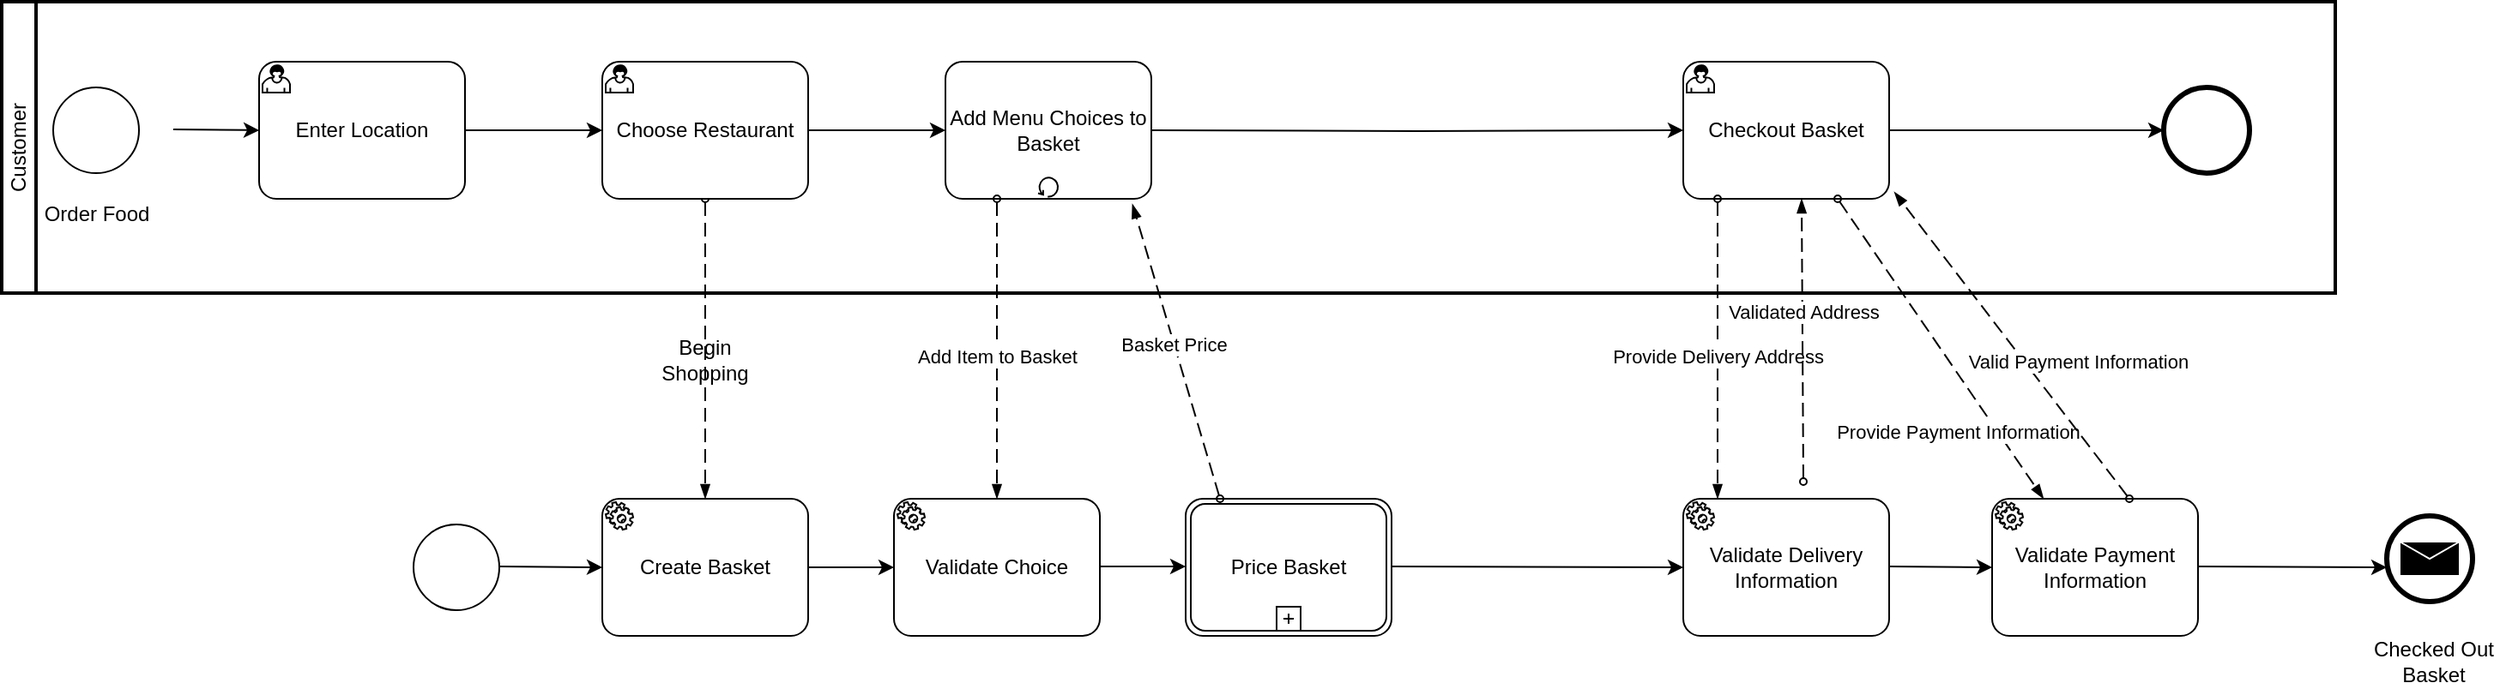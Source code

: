 <mxfile version="25.0.2">
  <diagram name="Page-1" id="tjj4VCvefGsz56QOC9vr">
    <mxGraphModel dx="1482" dy="907" grid="1" gridSize="10" guides="1" tooltips="1" connect="1" arrows="1" fold="1" page="1" pageScale="1" pageWidth="1169" pageHeight="827" math="0" shadow="0">
      <root>
        <mxCell id="0" />
        <mxCell id="1" parent="0" />
        <mxCell id="e5BOQkyTKUm1kVCU1h8l-1" value="" style="points=[[0.145,0.145,0],[0.5,0,0],[0.855,0.145,0],[1,0.5,0],[0.855,0.855,0],[0.5,1,0],[0.145,0.855,0],[0,0.5,0]];shape=mxgraph.bpmn.event;html=1;verticalLabelPosition=bottom;labelBackgroundColor=#ffffff;verticalAlign=top;align=center;perimeter=ellipsePerimeter;outlineConnect=0;aspect=fixed;outline=standard;symbol=general;" parent="1" vertex="1">
          <mxGeometry x="320" y="495" width="50" height="50" as="geometry" />
        </mxCell>
        <mxCell id="zOWWYS9Vp19foDimRFKk-1" value="Create Basket" style="points=[[0.25,0,0],[0.5,0,0],[0.75,0,0],[1,0.25,0],[1,0.5,0],[1,0.75,0],[0.75,1,0],[0.5,1,0],[0.25,1,0],[0,0.75,0],[0,0.5,0],[0,0.25,0]];shape=mxgraph.bpmn.task;whiteSpace=wrap;rectStyle=rounded;size=10;html=1;container=1;expand=0;collapsible=0;taskMarker=service;" vertex="1" parent="1">
          <mxGeometry x="430" y="480" width="120" height="80" as="geometry" />
        </mxCell>
        <mxCell id="zOWWYS9Vp19foDimRFKk-2" value="Customer" style="swimlane;html=1;startSize=20;fontStyle=0;collapsible=0;horizontal=0;swimlaneLine=1;swimlaneFillColor=#ffffff;strokeWidth=2;whiteSpace=wrap;" vertex="1" parent="1">
          <mxGeometry x="80" y="190" width="1360" height="170" as="geometry" />
        </mxCell>
        <mxCell id="zOWWYS9Vp19foDimRFKk-3" style="edgeStyle=orthogonalEdgeStyle;rounded=0;orthogonalLoop=1;jettySize=auto;html=1;entryX=0;entryY=0.5;entryDx=0;entryDy=0;entryPerimeter=0;" edge="1" parent="zOWWYS9Vp19foDimRFKk-2" target="zOWWYS9Vp19foDimRFKk-11">
          <mxGeometry relative="1" as="geometry">
            <mxPoint x="100" y="74.5" as="sourcePoint" />
            <mxPoint x="180" y="74.5" as="targetPoint" />
          </mxGeometry>
        </mxCell>
        <mxCell id="zOWWYS9Vp19foDimRFKk-8" value="" style="edgeStyle=orthogonalEdgeStyle;rounded=0;orthogonalLoop=1;jettySize=auto;html=1;" edge="1" parent="zOWWYS9Vp19foDimRFKk-2" source="zOWWYS9Vp19foDimRFKk-9">
          <mxGeometry relative="1" as="geometry">
            <mxPoint x="1260" y="75" as="targetPoint" />
          </mxGeometry>
        </mxCell>
        <mxCell id="zOWWYS9Vp19foDimRFKk-9" value="Checkout Basket" style="points=[[0.25,0,0],[0.5,0,0],[0.75,0,0],[1,0.25,0],[1,0.5,0],[1,0.75,0],[0.75,1,0],[0.5,1,0],[0.25,1,0],[0,0.75,0],[0,0.5,0],[0,0.25,0]];shape=mxgraph.bpmn.task;whiteSpace=wrap;rectStyle=rounded;size=10;html=1;container=1;expand=0;collapsible=0;taskMarker=user;" vertex="1" parent="zOWWYS9Vp19foDimRFKk-2">
          <mxGeometry x="980" y="35" width="120" height="80" as="geometry" />
        </mxCell>
        <mxCell id="zOWWYS9Vp19foDimRFKk-22" value="" style="points=[[0.145,0.145,0],[0.5,0,0],[0.855,0.145,0],[1,0.5,0],[0.855,0.855,0],[0.5,1,0],[0.145,0.855,0],[0,0.5,0]];shape=mxgraph.bpmn.event;html=1;verticalLabelPosition=bottom;labelBackgroundColor=#ffffff;verticalAlign=top;align=center;perimeter=ellipsePerimeter;outlineConnect=0;aspect=fixed;outline=end;symbol=terminate2;" vertex="1" parent="zOWWYS9Vp19foDimRFKk-2">
          <mxGeometry x="1260" y="50" width="50" height="50" as="geometry" />
        </mxCell>
        <mxCell id="zOWWYS9Vp19foDimRFKk-24" value="" style="dashed=1;dashPattern=8 4;endArrow=blockThin;endFill=1;startArrow=oval;startFill=0;endSize=6;startSize=4;html=1;rounded=0;entryX=0.5;entryY=0;entryDx=0;entryDy=0;entryPerimeter=0;" edge="1" parent="zOWWYS9Vp19foDimRFKk-2" target="zOWWYS9Vp19foDimRFKk-1">
          <mxGeometry width="160" relative="1" as="geometry">
            <mxPoint x="410" y="115" as="sourcePoint" />
            <mxPoint x="570" y="115" as="targetPoint" />
          </mxGeometry>
        </mxCell>
        <mxCell id="zOWWYS9Vp19foDimRFKk-4" value="" style="points=[[0.145,0.145,0],[0.5,0,0],[0.855,0.145,0],[1,0.5,0],[0.855,0.855,0],[0.5,1,0],[0.145,0.855,0],[0,0.5,0]];shape=mxgraph.bpmn.event;html=1;verticalLabelPosition=bottom;labelBackgroundColor=#ffffff;verticalAlign=top;align=center;perimeter=ellipsePerimeter;outlineConnect=0;aspect=fixed;outline=standard;symbol=general;" vertex="1" parent="1">
          <mxGeometry x="110" y="240" width="50" height="50" as="geometry" />
        </mxCell>
        <mxCell id="zOWWYS9Vp19foDimRFKk-5" value="" style="edgeStyle=orthogonalEdgeStyle;rounded=0;orthogonalLoop=1;jettySize=auto;html=1;" edge="1" parent="1" source="zOWWYS9Vp19foDimRFKk-6">
          <mxGeometry relative="1" as="geometry">
            <mxPoint x="630" y="265" as="targetPoint" />
          </mxGeometry>
        </mxCell>
        <mxCell id="zOWWYS9Vp19foDimRFKk-6" value="Choose Restaurant" style="points=[[0.25,0,0],[0.5,0,0],[0.75,0,0],[1,0.25,0],[1,0.5,0],[1,0.75,0],[0.75,1,0],[0.5,1,0],[0.25,1,0],[0,0.75,0],[0,0.5,0],[0,0.25,0]];shape=mxgraph.bpmn.task;whiteSpace=wrap;rectStyle=rounded;size=10;html=1;container=1;expand=0;collapsible=0;taskMarker=user;" vertex="1" parent="1">
          <mxGeometry x="430" y="225" width="120" height="80" as="geometry" />
        </mxCell>
        <mxCell id="zOWWYS9Vp19foDimRFKk-7" value="" style="edgeStyle=orthogonalEdgeStyle;rounded=0;orthogonalLoop=1;jettySize=auto;html=1;" edge="1" parent="1" target="zOWWYS9Vp19foDimRFKk-9">
          <mxGeometry relative="1" as="geometry">
            <mxPoint x="750" y="265" as="sourcePoint" />
          </mxGeometry>
        </mxCell>
        <mxCell id="zOWWYS9Vp19foDimRFKk-10" value="Add Menu Choices to Basket" style="points=[[0.25,0,0],[0.5,0,0],[0.75,0,0],[1,0.25,0],[1,0.5,0],[1,0.75,0],[0.75,1,0],[0.5,1,0],[0.25,1,0],[0,0.75,0],[0,0.5,0],[0,0.25,0]];shape=mxgraph.bpmn.task;whiteSpace=wrap;rectStyle=rounded;size=10;html=1;container=1;expand=0;collapsible=0;taskMarker=abstract;isLoopStandard=1;" vertex="1" parent="1">
          <mxGeometry x="630" y="225" width="120" height="80" as="geometry" />
        </mxCell>
        <mxCell id="zOWWYS9Vp19foDimRFKk-11" value="Enter Location" style="points=[[0.25,0,0],[0.5,0,0],[0.75,0,0],[1,0.25,0],[1,0.5,0],[1,0.75,0],[0.75,1,0],[0.5,1,0],[0.25,1,0],[0,0.75,0],[0,0.5,0],[0,0.25,0]];shape=mxgraph.bpmn.task;whiteSpace=wrap;rectStyle=rounded;size=10;html=1;container=1;expand=0;collapsible=0;taskMarker=user;" vertex="1" parent="1">
          <mxGeometry x="230" y="225" width="120" height="80" as="geometry" />
        </mxCell>
        <mxCell id="zOWWYS9Vp19foDimRFKk-12" style="edgeStyle=orthogonalEdgeStyle;rounded=0;orthogonalLoop=1;jettySize=auto;html=1;entryX=0;entryY=0.5;entryDx=0;entryDy=0;entryPerimeter=0;" edge="1" parent="1" source="zOWWYS9Vp19foDimRFKk-11" target="zOWWYS9Vp19foDimRFKk-6">
          <mxGeometry relative="1" as="geometry" />
        </mxCell>
        <mxCell id="zOWWYS9Vp19foDimRFKk-14" value="Order Food" style="text;html=1;align=center;verticalAlign=middle;whiteSpace=wrap;rounded=0;" vertex="1" parent="1">
          <mxGeometry x="97.5" y="299" width="75" height="30" as="geometry" />
        </mxCell>
        <mxCell id="zOWWYS9Vp19foDimRFKk-16" value="Validate Choice" style="points=[[0.25,0,0],[0.5,0,0],[0.75,0,0],[1,0.25,0],[1,0.5,0],[1,0.75,0],[0.75,1,0],[0.5,1,0],[0.25,1,0],[0,0.75,0],[0,0.5,0],[0,0.25,0]];shape=mxgraph.bpmn.task;whiteSpace=wrap;rectStyle=rounded;size=10;html=1;container=1;expand=0;collapsible=0;taskMarker=service;" vertex="1" parent="1">
          <mxGeometry x="600" y="480" width="120" height="80" as="geometry" />
        </mxCell>
        <mxCell id="zOWWYS9Vp19foDimRFKk-17" value="Price Basket" style="points=[[0.25,0,0],[0.5,0,0],[0.75,0,0],[1,0.25,0],[1,0.5,0],[1,0.75,0],[0.75,1,0],[0.5,1,0],[0.25,1,0],[0,0.75,0],[0,0.5,0],[0,0.25,0]];shape=mxgraph.bpmn.task;whiteSpace=wrap;rectStyle=rounded;size=10;html=1;container=1;expand=0;collapsible=0;taskMarker=abstract;bpmnShapeType=transaction;isLoopSub=1;" vertex="1" parent="1">
          <mxGeometry x="770" y="480" width="120" height="80" as="geometry" />
        </mxCell>
        <mxCell id="zOWWYS9Vp19foDimRFKk-18" value="Validate Delivery Information" style="points=[[0.25,0,0],[0.5,0,0],[0.75,0,0],[1,0.25,0],[1,0.5,0],[1,0.75,0],[0.75,1,0],[0.5,1,0],[0.25,1,0],[0,0.75,0],[0,0.5,0],[0,0.25,0]];shape=mxgraph.bpmn.task;whiteSpace=wrap;rectStyle=rounded;size=10;html=1;container=1;expand=0;collapsible=0;taskMarker=service;" vertex="1" parent="1">
          <mxGeometry x="1060" y="480" width="120" height="80" as="geometry" />
        </mxCell>
        <mxCell id="zOWWYS9Vp19foDimRFKk-19" value="Validate Payment Information" style="points=[[0.25,0,0],[0.5,0,0],[0.75,0,0],[1,0.25,0],[1,0.5,0],[1,0.75,0],[0.75,1,0],[0.5,1,0],[0.25,1,0],[0,0.75,0],[0,0.5,0],[0,0.25,0]];shape=mxgraph.bpmn.task;whiteSpace=wrap;rectStyle=rounded;size=10;html=1;container=1;expand=0;collapsible=0;taskMarker=service;" vertex="1" parent="1">
          <mxGeometry x="1240" y="480" width="120" height="80" as="geometry" />
        </mxCell>
        <mxCell id="zOWWYS9Vp19foDimRFKk-20" value="" style="points=[[0.145,0.145,0],[0.5,0,0],[0.855,0.145,0],[1,0.5,0],[0.855,0.855,0],[0.5,1,0],[0.145,0.855,0],[0,0.5,0]];shape=mxgraph.bpmn.event;html=1;verticalLabelPosition=bottom;labelBackgroundColor=#ffffff;verticalAlign=top;align=center;perimeter=ellipsePerimeter;outlineConnect=0;aspect=fixed;outline=end;symbol=message;" vertex="1" parent="1">
          <mxGeometry x="1470" y="490" width="50" height="50" as="geometry" />
        </mxCell>
        <mxCell id="zOWWYS9Vp19foDimRFKk-15" value="Checked Out Basket" style="text;html=1;align=center;verticalAlign=middle;whiteSpace=wrap;rounded=0;" vertex="1" parent="1">
          <mxGeometry x="1460" y="560" width="75" height="30" as="geometry" />
        </mxCell>
        <mxCell id="zOWWYS9Vp19foDimRFKk-23" value="" style="dashed=1;dashPattern=8 4;endArrow=blockThin;endFill=1;startArrow=oval;startFill=0;endSize=6;startSize=4;html=1;rounded=0;exitX=0.25;exitY=1;exitDx=0;exitDy=0;exitPerimeter=0;entryX=0.5;entryY=0;entryDx=0;entryDy=0;entryPerimeter=0;" edge="1" parent="1" source="zOWWYS9Vp19foDimRFKk-10" target="zOWWYS9Vp19foDimRFKk-16">
          <mxGeometry width="160" relative="1" as="geometry">
            <mxPoint x="630" y="470" as="sourcePoint" />
            <mxPoint x="790" y="470" as="targetPoint" />
          </mxGeometry>
        </mxCell>
        <mxCell id="zOWWYS9Vp19foDimRFKk-26" value="Add Item to Basket" style="edgeLabel;html=1;align=center;verticalAlign=middle;resizable=0;points=[];" vertex="1" connectable="0" parent="zOWWYS9Vp19foDimRFKk-23">
          <mxGeometry x="0.051" relative="1" as="geometry">
            <mxPoint as="offset" />
          </mxGeometry>
        </mxCell>
        <mxCell id="zOWWYS9Vp19foDimRFKk-25" value="Begin Shopping" style="text;html=1;align=center;verticalAlign=middle;whiteSpace=wrap;rounded=0;" vertex="1" parent="1">
          <mxGeometry x="460" y="384" width="60" height="30" as="geometry" />
        </mxCell>
        <mxCell id="zOWWYS9Vp19foDimRFKk-31" value="" style="endArrow=classic;html=1;rounded=0;exitX=1;exitY=0.5;exitDx=0;exitDy=0;exitPerimeter=0;entryX=0;entryY=0.5;entryDx=0;entryDy=0;entryPerimeter=0;" edge="1" parent="1" source="zOWWYS9Vp19foDimRFKk-1" target="zOWWYS9Vp19foDimRFKk-16">
          <mxGeometry width="50" height="50" relative="1" as="geometry">
            <mxPoint x="680" y="490" as="sourcePoint" />
            <mxPoint x="730" y="440" as="targetPoint" />
          </mxGeometry>
        </mxCell>
        <mxCell id="zOWWYS9Vp19foDimRFKk-32" value="" style="endArrow=classic;html=1;rounded=0;exitX=1;exitY=0.5;exitDx=0;exitDy=0;exitPerimeter=0;entryX=0;entryY=0.5;entryDx=0;entryDy=0;entryPerimeter=0;" edge="1" parent="1">
          <mxGeometry width="50" height="50" relative="1" as="geometry">
            <mxPoint x="720" y="519.5" as="sourcePoint" />
            <mxPoint x="770" y="519.5" as="targetPoint" />
          </mxGeometry>
        </mxCell>
        <mxCell id="zOWWYS9Vp19foDimRFKk-33" value="" style="endArrow=classic;html=1;rounded=0;exitX=1;exitY=0.5;exitDx=0;exitDy=0;exitPerimeter=0;entryX=0;entryY=0.5;entryDx=0;entryDy=0;entryPerimeter=0;" edge="1" parent="1" target="zOWWYS9Vp19foDimRFKk-18">
          <mxGeometry width="50" height="50" relative="1" as="geometry">
            <mxPoint x="890" y="519.5" as="sourcePoint" />
            <mxPoint x="940" y="519.5" as="targetPoint" />
          </mxGeometry>
        </mxCell>
        <mxCell id="zOWWYS9Vp19foDimRFKk-34" value="" style="dashed=1;dashPattern=8 4;endArrow=blockThin;endFill=1;startArrow=oval;startFill=0;endSize=6;startSize=4;html=1;rounded=0;exitX=0.167;exitY=0;exitDx=0;exitDy=0;exitPerimeter=0;entryX=0.908;entryY=1.038;entryDx=0;entryDy=0;entryPerimeter=0;" edge="1" parent="1" source="zOWWYS9Vp19foDimRFKk-17" target="zOWWYS9Vp19foDimRFKk-10">
          <mxGeometry width="160" relative="1" as="geometry">
            <mxPoint x="670" y="315" as="sourcePoint" />
            <mxPoint x="670" y="490" as="targetPoint" />
          </mxGeometry>
        </mxCell>
        <mxCell id="zOWWYS9Vp19foDimRFKk-35" value="Basket Price" style="edgeLabel;html=1;align=center;verticalAlign=middle;resizable=0;points=[];" vertex="1" connectable="0" parent="zOWWYS9Vp19foDimRFKk-34">
          <mxGeometry x="0.051" relative="1" as="geometry">
            <mxPoint as="offset" />
          </mxGeometry>
        </mxCell>
        <mxCell id="zOWWYS9Vp19foDimRFKk-36" value="" style="dashed=1;dashPattern=8 4;endArrow=blockThin;endFill=1;startArrow=oval;startFill=0;endSize=6;startSize=4;html=1;rounded=0;exitX=0.25;exitY=1;exitDx=0;exitDy=0;exitPerimeter=0;entryX=0.5;entryY=0;entryDx=0;entryDy=0;entryPerimeter=0;" edge="1" parent="1">
          <mxGeometry width="160" relative="1" as="geometry">
            <mxPoint x="1080" y="305" as="sourcePoint" />
            <mxPoint x="1080" y="480" as="targetPoint" />
          </mxGeometry>
        </mxCell>
        <mxCell id="zOWWYS9Vp19foDimRFKk-37" value="Provide Delivery Address" style="edgeLabel;html=1;align=center;verticalAlign=middle;resizable=0;points=[];" vertex="1" connectable="0" parent="zOWWYS9Vp19foDimRFKk-36">
          <mxGeometry x="0.051" relative="1" as="geometry">
            <mxPoint as="offset" />
          </mxGeometry>
        </mxCell>
        <mxCell id="zOWWYS9Vp19foDimRFKk-38" value="" style="dashed=1;dashPattern=8 4;endArrow=blockThin;endFill=1;startArrow=oval;startFill=0;endSize=6;startSize=4;html=1;rounded=0;entryX=0.908;entryY=1.038;entryDx=0;entryDy=0;entryPerimeter=0;" edge="1" parent="1">
          <mxGeometry width="160" relative="1" as="geometry">
            <mxPoint x="1130" y="470" as="sourcePoint" />
            <mxPoint x="1129" y="305" as="targetPoint" />
          </mxGeometry>
        </mxCell>
        <mxCell id="zOWWYS9Vp19foDimRFKk-39" value="Validated Address" style="edgeLabel;html=1;align=center;verticalAlign=middle;resizable=0;points=[];" vertex="1" connectable="0" parent="zOWWYS9Vp19foDimRFKk-38">
          <mxGeometry x="0.051" relative="1" as="geometry">
            <mxPoint y="-13" as="offset" />
          </mxGeometry>
        </mxCell>
        <mxCell id="zOWWYS9Vp19foDimRFKk-40" value="" style="dashed=1;dashPattern=8 4;endArrow=blockThin;endFill=1;startArrow=oval;startFill=0;endSize=6;startSize=4;html=1;rounded=0;exitX=0.75;exitY=1;exitDx=0;exitDy=0;exitPerimeter=0;entryX=0.25;entryY=0;entryDx=0;entryDy=0;entryPerimeter=0;" edge="1" parent="1" source="zOWWYS9Vp19foDimRFKk-9" target="zOWWYS9Vp19foDimRFKk-19">
          <mxGeometry width="160" relative="1" as="geometry">
            <mxPoint x="1180" y="305" as="sourcePoint" />
            <mxPoint x="1180" y="480" as="targetPoint" />
          </mxGeometry>
        </mxCell>
        <mxCell id="zOWWYS9Vp19foDimRFKk-42" value="Provide Payment Information" style="edgeLabel;html=1;align=center;verticalAlign=middle;resizable=0;points=[];" vertex="1" connectable="0" parent="zOWWYS9Vp19foDimRFKk-40">
          <mxGeometry x="0.031" y="-11" relative="1" as="geometry">
            <mxPoint x="17" y="39" as="offset" />
          </mxGeometry>
        </mxCell>
        <mxCell id="zOWWYS9Vp19foDimRFKk-43" value="" style="dashed=1;dashPattern=8 4;endArrow=blockThin;endFill=1;startArrow=oval;startFill=0;endSize=6;startSize=4;html=1;rounded=0;exitX=0.25;exitY=1;exitDx=0;exitDy=0;exitPerimeter=0;entryX=1.025;entryY=0.95;entryDx=0;entryDy=0;entryPerimeter=0;" edge="1" parent="1" target="zOWWYS9Vp19foDimRFKk-9">
          <mxGeometry width="160" relative="1" as="geometry">
            <mxPoint x="1320" y="480" as="sourcePoint" />
            <mxPoint x="1410" y="655" as="targetPoint" />
          </mxGeometry>
        </mxCell>
        <mxCell id="zOWWYS9Vp19foDimRFKk-44" value="Valid Payment Information" style="edgeLabel;html=1;align=center;verticalAlign=middle;resizable=0;points=[];" vertex="1" connectable="0" parent="zOWWYS9Vp19foDimRFKk-43">
          <mxGeometry x="0.031" y="-11" relative="1" as="geometry">
            <mxPoint x="32" y="19" as="offset" />
          </mxGeometry>
        </mxCell>
        <mxCell id="zOWWYS9Vp19foDimRFKk-47" value="" style="endArrow=classic;html=1;rounded=0;exitX=1;exitY=0.5;exitDx=0;exitDy=0;exitPerimeter=0;entryX=0;entryY=0.5;entryDx=0;entryDy=0;entryPerimeter=0;" edge="1" parent="1" target="zOWWYS9Vp19foDimRFKk-1">
          <mxGeometry width="50" height="50" relative="1" as="geometry">
            <mxPoint x="370" y="519.5" as="sourcePoint" />
            <mxPoint x="420" y="519.5" as="targetPoint" />
          </mxGeometry>
        </mxCell>
        <mxCell id="zOWWYS9Vp19foDimRFKk-48" value="" style="endArrow=classic;html=1;rounded=0;exitX=1;exitY=0.5;exitDx=0;exitDy=0;exitPerimeter=0;entryX=0;entryY=0.5;entryDx=0;entryDy=0;entryPerimeter=0;" edge="1" parent="1">
          <mxGeometry width="50" height="50" relative="1" as="geometry">
            <mxPoint x="1180" y="519.5" as="sourcePoint" />
            <mxPoint x="1240" y="520" as="targetPoint" />
          </mxGeometry>
        </mxCell>
        <mxCell id="zOWWYS9Vp19foDimRFKk-49" value="" style="endArrow=classic;html=1;rounded=0;exitX=1;exitY=0.5;exitDx=0;exitDy=0;exitPerimeter=0;" edge="1" parent="1">
          <mxGeometry width="50" height="50" relative="1" as="geometry">
            <mxPoint x="1360" y="519.5" as="sourcePoint" />
            <mxPoint x="1470" y="520" as="targetPoint" />
          </mxGeometry>
        </mxCell>
      </root>
    </mxGraphModel>
  </diagram>
</mxfile>
